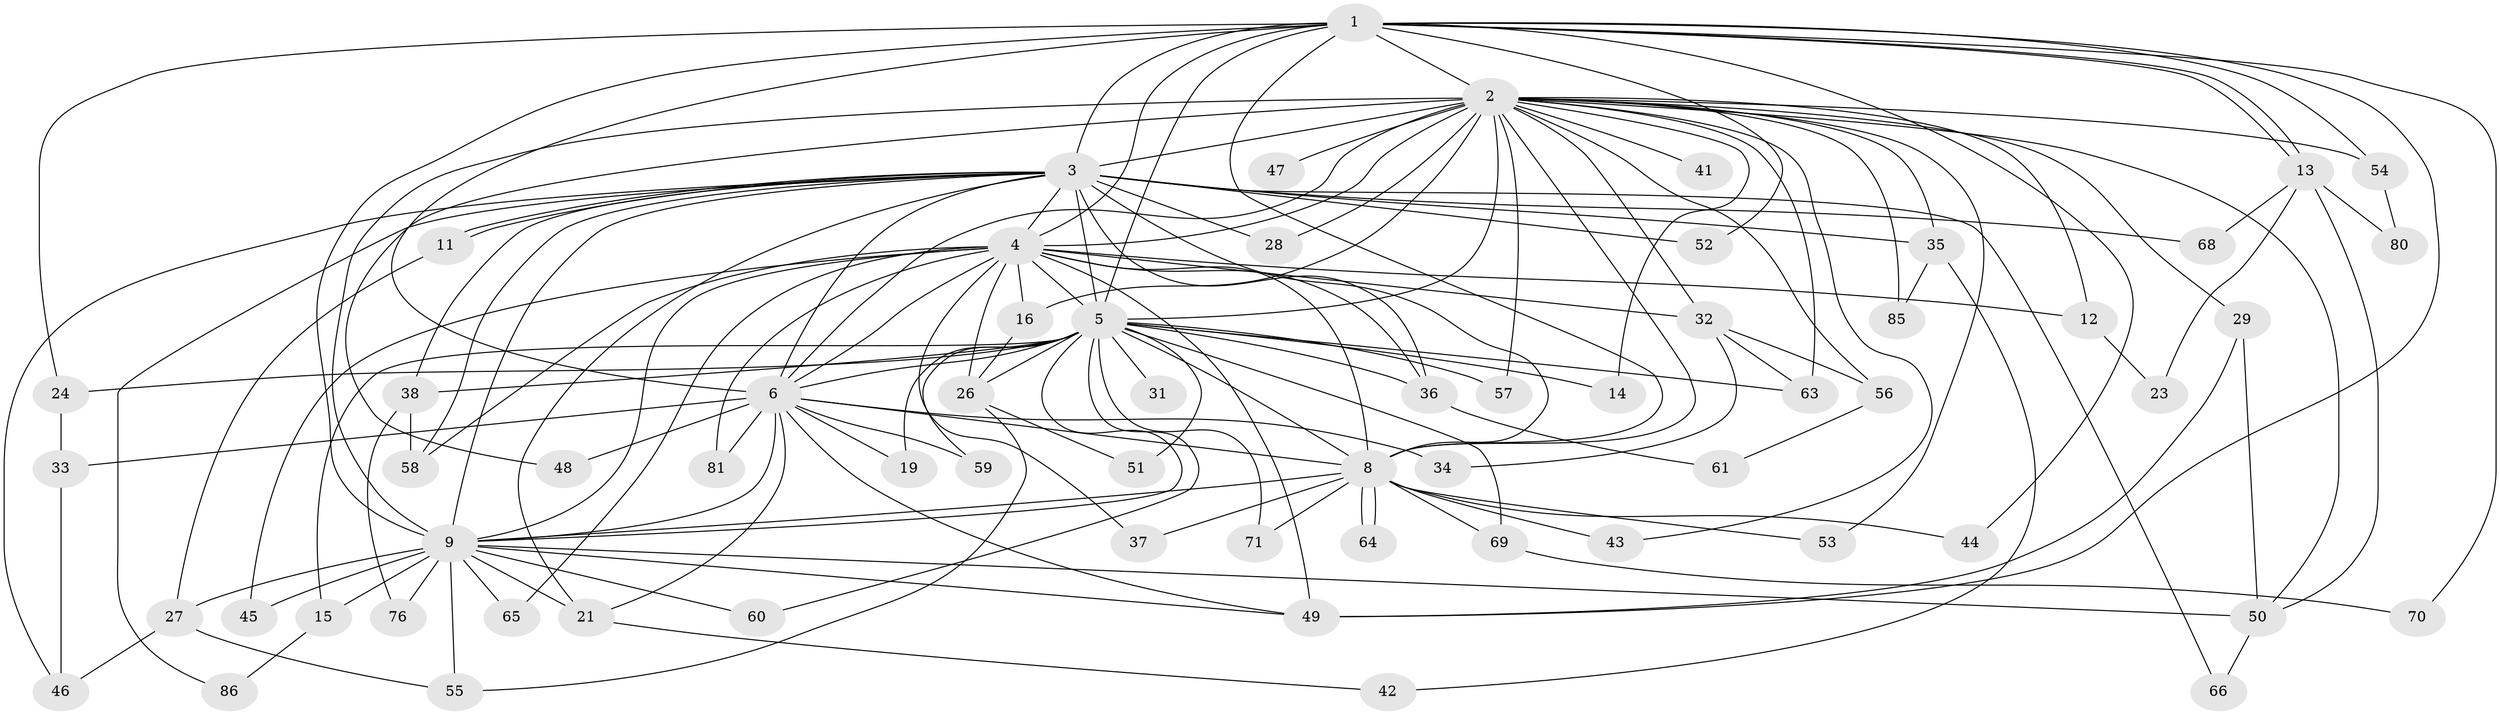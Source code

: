 // original degree distribution, {18: 0.021739130434782608, 19: 0.021739130434782608, 23: 0.021739130434782608, 24: 0.010869565217391304, 17: 0.010869565217391304, 22: 0.010869565217391304, 20: 0.010869565217391304, 3: 0.20652173913043478, 6: 0.010869565217391304, 2: 0.5434782608695652, 4: 0.08695652173913043, 5: 0.043478260869565216}
// Generated by graph-tools (version 1.1) at 2025/17/03/04/25 18:17:47]
// undirected, 64 vertices, 148 edges
graph export_dot {
graph [start="1"]
  node [color=gray90,style=filled];
  1;
  2 [super="+62+25+7"];
  3 [super="+72"];
  4;
  5 [super="+89+75+10"];
  6;
  8;
  9;
  11;
  12;
  13;
  14;
  15;
  16;
  19;
  21 [super="+88"];
  23;
  24 [super="+30"];
  26 [super="+77+40"];
  27;
  28;
  29;
  31;
  32;
  33;
  34;
  35;
  36 [super="+84"];
  37;
  38;
  41;
  42;
  43;
  44;
  45;
  46 [super="+79"];
  47;
  48;
  49 [super="+73+78"];
  50 [super="+74+67"];
  51;
  52;
  53;
  54;
  55;
  56;
  57;
  58 [super="+92"];
  59;
  60;
  61;
  63;
  64;
  65;
  66;
  68;
  69;
  70;
  71;
  76;
  80;
  81;
  85;
  86;
  1 -- 2 [weight=2];
  1 -- 3;
  1 -- 4;
  1 -- 5 [weight=3];
  1 -- 6;
  1 -- 8;
  1 -- 9;
  1 -- 13;
  1 -- 13;
  1 -- 24;
  1 -- 44;
  1 -- 52;
  1 -- 54;
  1 -- 70;
  1 -- 49;
  2 -- 3 [weight=2];
  2 -- 4 [weight=3];
  2 -- 5 [weight=5];
  2 -- 6 [weight=2];
  2 -- 8 [weight=4];
  2 -- 9 [weight=3];
  2 -- 12;
  2 -- 14;
  2 -- 16;
  2 -- 29 [weight=2];
  2 -- 41 [weight=2];
  2 -- 47 [weight=2];
  2 -- 48;
  2 -- 56;
  2 -- 85;
  2 -- 50;
  2 -- 28;
  2 -- 32;
  2 -- 35;
  2 -- 43;
  2 -- 53;
  2 -- 54;
  2 -- 57;
  2 -- 63;
  3 -- 4;
  3 -- 5 [weight=2];
  3 -- 6;
  3 -- 8;
  3 -- 9;
  3 -- 11;
  3 -- 11;
  3 -- 21 [weight=2];
  3 -- 28;
  3 -- 35;
  3 -- 36;
  3 -- 38;
  3 -- 52;
  3 -- 58;
  3 -- 66;
  3 -- 68;
  3 -- 86;
  3 -- 46;
  4 -- 5 [weight=4];
  4 -- 6;
  4 -- 8;
  4 -- 9;
  4 -- 12;
  4 -- 16;
  4 -- 32;
  4 -- 36 [weight=2];
  4 -- 37;
  4 -- 45;
  4 -- 58;
  4 -- 65;
  4 -- 81;
  4 -- 49;
  4 -- 26;
  5 -- 6 [weight=3];
  5 -- 8 [weight=2];
  5 -- 9 [weight=2];
  5 -- 15;
  5 -- 24 [weight=2];
  5 -- 38;
  5 -- 60;
  5 -- 71;
  5 -- 36;
  5 -- 69;
  5 -- 14;
  5 -- 19;
  5 -- 51;
  5 -- 57;
  5 -- 26;
  5 -- 59;
  5 -- 31;
  5 -- 63;
  6 -- 8;
  6 -- 9;
  6 -- 19;
  6 -- 21;
  6 -- 33;
  6 -- 34;
  6 -- 48;
  6 -- 49;
  6 -- 59;
  6 -- 81;
  8 -- 9;
  8 -- 37;
  8 -- 43;
  8 -- 44;
  8 -- 53;
  8 -- 64;
  8 -- 64;
  8 -- 69;
  8 -- 71;
  9 -- 15;
  9 -- 27;
  9 -- 45;
  9 -- 50;
  9 -- 55;
  9 -- 60;
  9 -- 65;
  9 -- 76;
  9 -- 49;
  9 -- 21;
  11 -- 27;
  12 -- 23;
  13 -- 23;
  13 -- 68;
  13 -- 80;
  13 -- 50;
  15 -- 86;
  16 -- 26 [weight=2];
  21 -- 42;
  24 -- 33;
  26 -- 55;
  26 -- 51;
  27 -- 46;
  27 -- 55;
  29 -- 49;
  29 -- 50;
  32 -- 34;
  32 -- 56;
  32 -- 63;
  33 -- 46;
  35 -- 42;
  35 -- 85;
  36 -- 61;
  38 -- 76;
  38 -- 58;
  50 -- 66;
  54 -- 80;
  56 -- 61;
  69 -- 70;
}
